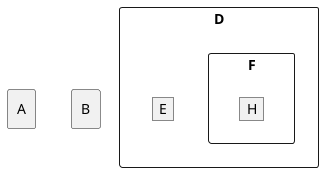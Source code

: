 @startuml
rectangle A {
}
rectangle "B" as C {
}
rectangle D {
    map E {
    }
    rectangle "F" as G {
        map H {
        }
    }
}
@enduml
